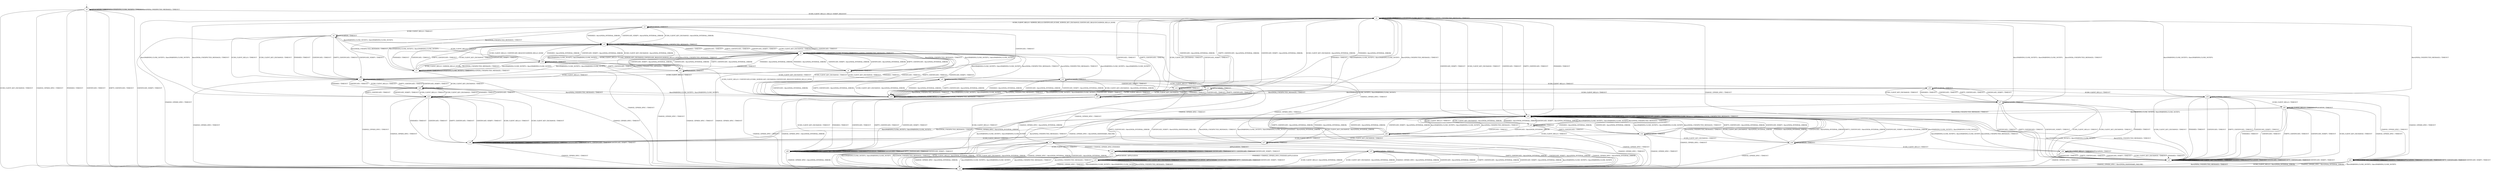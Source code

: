 digraph h6 {
s0 [label="s0"];
s1 [label="s1"];
s2 [label="s2"];
s3 [label="s3"];
s24 [label="s24"];
s4 [label="s4"];
s5 [label="s5"];
s6 [label="s6"];
s7 [label="s7"];
s25 [label="s25"];
s31 [label="s31"];
s8 [label="s8"];
s9 [label="s9"];
s17 [label="s17"];
s26 [label="s26"];
s32 [label="s32"];
s33 [label="s33"];
s38 [label="s38"];
s10 [label="s10"];
s11 [label="s11"];
s12 [label="s12"];
s20 [label="s20"];
s27 [label="s27"];
s34 [label="s34"];
s35 [label="s35"];
s13 [label="s13"];
s18 [label="s18"];
s19 [label="s19"];
s23 [label="s23"];
s36 [label="s36"];
s37 [label="s37"];
s14 [label="s14"];
s15 [label="s15"];
s21 [label="s21"];
s22 [label="s22"];
s28 [label="s28"];
s29 [label="s29"];
s30 [label="s30"];
s16 [label="s16"];
s0 -> s1 [label="ECDH_CLIENT_HELLO / HELLO_VERIFY_REQUEST"];
s0 -> s2 [label="ECDH_CLIENT_KEY_EXCHANGE / TIMEOUT"];
s0 -> s2 [label="CHANGE_CIPHER_SPEC / TIMEOUT"];
s0 -> s2 [label="FINISHED / TIMEOUT"];
s0 -> s0 [label="APPLICATION / TIMEOUT"];
s0 -> s2 [label="CERTIFICATE / TIMEOUT"];
s0 -> s2 [label="EMPTY_CERTIFICATE / TIMEOUT"];
s0 -> s2 [label="CERTIFICATE_VERIFY / TIMEOUT"];
s0 -> s0 [label="Alert(WARNING,CLOSE_NOTIFY) / TIMEOUT"];
s0 -> s0 [label="Alert(FATAL,UNEXPECTED_MESSAGE) / TIMEOUT"];
s1 -> s3 [label="ECDH_CLIENT_HELLO / SERVER_HELLO,CERTIFICATE,ECDHE_SERVER_KEY_EXCHANGE,CERTIFICATE_REQUEST,SERVER_HELLO_DONE"];
s1 -> s24 [label="ECDH_CLIENT_KEY_EXCHANGE / TIMEOUT"];
s1 -> s2 [label="CHANGE_CIPHER_SPEC / TIMEOUT"];
s1 -> s24 [label="FINISHED / TIMEOUT"];
s1 -> s1 [label="APPLICATION / TIMEOUT"];
s1 -> s24 [label="CERTIFICATE / TIMEOUT"];
s1 -> s24 [label="EMPTY_CERTIFICATE / TIMEOUT"];
s1 -> s24 [label="CERTIFICATE_VERIFY / TIMEOUT"];
s1 -> s1 [label="Alert(WARNING,CLOSE_NOTIFY) / TIMEOUT"];
s1 -> s1 [label="Alert(FATAL,UNEXPECTED_MESSAGE) / TIMEOUT"];
s2 -> s2 [label="ECDH_CLIENT_HELLO / TIMEOUT"];
s2 -> s2 [label="ECDH_CLIENT_KEY_EXCHANGE / TIMEOUT"];
s2 -> s2 [label="CHANGE_CIPHER_SPEC / TIMEOUT"];
s2 -> s2 [label="FINISHED / TIMEOUT"];
s2 -> s2 [label="APPLICATION / TIMEOUT"];
s2 -> s2 [label="CERTIFICATE / TIMEOUT"];
s2 -> s2 [label="EMPTY_CERTIFICATE / TIMEOUT"];
s2 -> s2 [label="CERTIFICATE_VERIFY / TIMEOUT"];
s2 -> s2 [label="Alert(WARNING,CLOSE_NOTIFY) / TIMEOUT"];
s2 -> s2 [label="Alert(FATAL,UNEXPECTED_MESSAGE) / TIMEOUT"];
s3 -> s4 [label="ECDH_CLIENT_HELLO / TIMEOUT"];
s3 -> s5 [label="ECDH_CLIENT_KEY_EXCHANGE / Alert(FATAL,INTERNAL_ERROR)"];
s3 -> s2 [label="CHANGE_CIPHER_SPEC / TIMEOUT"];
s3 -> s5 [label="FINISHED / Alert(FATAL,INTERNAL_ERROR)"];
s3 -> s3 [label="APPLICATION / TIMEOUT"];
s3 -> s6 [label="CERTIFICATE / TIMEOUT"];
s3 -> s31 [label="EMPTY_CERTIFICATE / TIMEOUT"];
s3 -> s5 [label="CERTIFICATE_VERIFY / Alert(FATAL,INTERNAL_ERROR)"];
s3 -> s7 [label="Alert(WARNING,CLOSE_NOTIFY) / Alert(WARNING,CLOSE_NOTIFY)"];
s3 -> s7 [label="Alert(FATAL,UNEXPECTED_MESSAGE) / TIMEOUT"];
s24 -> s25 [label="ECDH_CLIENT_HELLO / TIMEOUT"];
s24 -> s24 [label="ECDH_CLIENT_KEY_EXCHANGE / TIMEOUT"];
s24 -> s2 [label="CHANGE_CIPHER_SPEC / TIMEOUT"];
s24 -> s24 [label="FINISHED / TIMEOUT"];
s24 -> s24 [label="APPLICATION / TIMEOUT"];
s24 -> s24 [label="CERTIFICATE / TIMEOUT"];
s24 -> s24 [label="EMPTY_CERTIFICATE / TIMEOUT"];
s24 -> s24 [label="CERTIFICATE_VERIFY / TIMEOUT"];
s24 -> s24 [label="Alert(WARNING,CLOSE_NOTIFY) / TIMEOUT"];
s24 -> s24 [label="Alert(FATAL,UNEXPECTED_MESSAGE) / TIMEOUT"];
s4 -> s17 [label="ECDH_CLIENT_HELLO / TIMEOUT"];
s4 -> s17 [label="ECDH_CLIENT_KEY_EXCHANGE / TIMEOUT"];
s4 -> s2 [label="CHANGE_CIPHER_SPEC / TIMEOUT"];
s4 -> s17 [label="FINISHED / TIMEOUT"];
s4 -> s4 [label="APPLICATION / TIMEOUT"];
s4 -> s17 [label="CERTIFICATE / TIMEOUT"];
s4 -> s17 [label="EMPTY_CERTIFICATE / TIMEOUT"];
s4 -> s17 [label="CERTIFICATE_VERIFY / TIMEOUT"];
s4 -> s5 [label="Alert(WARNING,CLOSE_NOTIFY) / Alert(WARNING,CLOSE_NOTIFY)"];
s4 -> s5 [label="Alert(FATAL,UNEXPECTED_MESSAGE) / TIMEOUT"];
s5 -> s38 [label="ECDH_CLIENT_HELLO / CERTIFICATE_REQUEST,SERVER_HELLO_DONE"];
s5 -> s8 [label="ECDH_CLIENT_KEY_EXCHANGE / TIMEOUT"];
s5 -> s2 [label="CHANGE_CIPHER_SPEC / TIMEOUT"];
s5 -> s8 [label="FINISHED / TIMEOUT"];
s5 -> s5 [label="APPLICATION / TIMEOUT"];
s5 -> s8 [label="CERTIFICATE / TIMEOUT"];
s5 -> s8 [label="EMPTY_CERTIFICATE / TIMEOUT"];
s5 -> s8 [label="CERTIFICATE_VERIFY / TIMEOUT"];
s5 -> s5 [label="Alert(WARNING,CLOSE_NOTIFY) / TIMEOUT"];
s5 -> s5 [label="Alert(FATAL,UNEXPECTED_MESSAGE) / TIMEOUT"];
s6 -> s17 [label="ECDH_CLIENT_HELLO / TIMEOUT"];
s6 -> s9 [label="ECDH_CLIENT_KEY_EXCHANGE / TIMEOUT"];
s6 -> s2 [label="CHANGE_CIPHER_SPEC / TIMEOUT"];
s6 -> s8 [label="FINISHED / Alert(FATAL,INTERNAL_ERROR)"];
s6 -> s6 [label="APPLICATION / TIMEOUT"];
s6 -> s8 [label="CERTIFICATE / Alert(FATAL,INTERNAL_ERROR)"];
s6 -> s8 [label="EMPTY_CERTIFICATE / Alert(FATAL,INTERNAL_ERROR)"];
s6 -> s8 [label="CERTIFICATE_VERIFY / Alert(FATAL,INTERNAL_ERROR)"];
s6 -> s5 [label="Alert(WARNING,CLOSE_NOTIFY) / Alert(WARNING,CLOSE_NOTIFY)"];
s6 -> s5 [label="Alert(FATAL,UNEXPECTED_MESSAGE) / TIMEOUT"];
s7 -> s38 [label="ECDH_CLIENT_HELLO / SERVER_HELLO_DONE"];
s7 -> s5 [label="ECDH_CLIENT_KEY_EXCHANGE / TIMEOUT"];
s7 -> s2 [label="CHANGE_CIPHER_SPEC / TIMEOUT"];
s7 -> s5 [label="FINISHED / TIMEOUT"];
s7 -> s7 [label="APPLICATION / TIMEOUT"];
s7 -> s5 [label="CERTIFICATE / TIMEOUT"];
s7 -> s5 [label="EMPTY_CERTIFICATE / TIMEOUT"];
s7 -> s5 [label="CERTIFICATE_VERIFY / TIMEOUT"];
s7 -> s7 [label="Alert(WARNING,CLOSE_NOTIFY) / TIMEOUT"];
s7 -> s7 [label="Alert(FATAL,UNEXPECTED_MESSAGE) / TIMEOUT"];
s25 -> s30 [label="ECDH_CLIENT_HELLO / TIMEOUT"];
s25 -> s24 [label="ECDH_CLIENT_KEY_EXCHANGE / Alert(FATAL,INTERNAL_ERROR)"];
s25 -> s2 [label="CHANGE_CIPHER_SPEC / TIMEOUT"];
s25 -> s24 [label="FINISHED / Alert(FATAL,INTERNAL_ERROR)"];
s25 -> s25 [label="APPLICATION / TIMEOUT"];
s25 -> s26 [label="CERTIFICATE / TIMEOUT"];
s25 -> s32 [label="EMPTY_CERTIFICATE / TIMEOUT"];
s25 -> s24 [label="CERTIFICATE_VERIFY / Alert(FATAL,INTERNAL_ERROR)"];
s25 -> s24 [label="Alert(WARNING,CLOSE_NOTIFY) / Alert(WARNING,CLOSE_NOTIFY)"];
s25 -> s24 [label="Alert(FATAL,UNEXPECTED_MESSAGE) / TIMEOUT"];
s31 -> s17 [label="ECDH_CLIENT_HELLO / TIMEOUT"];
s31 -> s33 [label="ECDH_CLIENT_KEY_EXCHANGE / TIMEOUT"];
s31 -> s2 [label="CHANGE_CIPHER_SPEC / TIMEOUT"];
s31 -> s8 [label="FINISHED / Alert(FATAL,INTERNAL_ERROR)"];
s31 -> s31 [label="APPLICATION / TIMEOUT"];
s31 -> s8 [label="CERTIFICATE / Alert(FATAL,INTERNAL_ERROR)"];
s31 -> s8 [label="EMPTY_CERTIFICATE / Alert(FATAL,INTERNAL_ERROR)"];
s31 -> s8 [label="CERTIFICATE_VERIFY / Alert(FATAL,INTERNAL_ERROR)"];
s31 -> s5 [label="Alert(WARNING,CLOSE_NOTIFY) / Alert(WARNING,CLOSE_NOTIFY)"];
s31 -> s5 [label="Alert(FATAL,UNEXPECTED_MESSAGE) / TIMEOUT"];
s8 -> s38 [label="ECDH_CLIENT_HELLO / ECDHE_SERVER_KEY_EXCHANGE,CERTIFICATE_REQUEST,SERVER_HELLO_DONE"];
s8 -> s10 [label="ECDH_CLIENT_KEY_EXCHANGE / TIMEOUT"];
s8 -> s2 [label="CHANGE_CIPHER_SPEC / TIMEOUT"];
s8 -> s10 [label="FINISHED / TIMEOUT"];
s8 -> s8 [label="APPLICATION / TIMEOUT"];
s8 -> s10 [label="CERTIFICATE / TIMEOUT"];
s8 -> s10 [label="EMPTY_CERTIFICATE / TIMEOUT"];
s8 -> s10 [label="CERTIFICATE_VERIFY / TIMEOUT"];
s8 -> s8 [label="Alert(WARNING,CLOSE_NOTIFY) / TIMEOUT"];
s8 -> s8 [label="Alert(FATAL,UNEXPECTED_MESSAGE) / TIMEOUT"];
s9 -> s11 [label="ECDH_CLIENT_HELLO / TIMEOUT"];
s9 -> s10 [label="ECDH_CLIENT_KEY_EXCHANGE / Alert(FATAL,INTERNAL_ERROR)"];
s9 -> s2 [label="CHANGE_CIPHER_SPEC / Alert(FATAL,INTERNAL_ERROR)"];
s9 -> s10 [label="FINISHED / Alert(FATAL,INTERNAL_ERROR)"];
s9 -> s9 [label="APPLICATION / TIMEOUT"];
s9 -> s10 [label="CERTIFICATE / Alert(FATAL,INTERNAL_ERROR)"];
s9 -> s10 [label="EMPTY_CERTIFICATE / Alert(FATAL,INTERNAL_ERROR)"];
s9 -> s12 [label="CERTIFICATE_VERIFY / TIMEOUT"];
s9 -> s8 [label="Alert(WARNING,CLOSE_NOTIFY) / Alert(WARNING,CLOSE_NOTIFY)"];
s9 -> s8 [label="Alert(FATAL,UNEXPECTED_MESSAGE) / TIMEOUT"];
s17 -> s20 [label="ECDH_CLIENT_HELLO / TIMEOUT"];
s17 -> s20 [label="ECDH_CLIENT_KEY_EXCHANGE / TIMEOUT"];
s17 -> s2 [label="CHANGE_CIPHER_SPEC / TIMEOUT"];
s17 -> s20 [label="FINISHED / TIMEOUT"];
s17 -> s17 [label="APPLICATION / TIMEOUT"];
s17 -> s20 [label="CERTIFICATE / TIMEOUT"];
s17 -> s20 [label="EMPTY_CERTIFICATE / TIMEOUT"];
s17 -> s20 [label="CERTIFICATE_VERIFY / TIMEOUT"];
s17 -> s8 [label="Alert(WARNING,CLOSE_NOTIFY) / Alert(WARNING,CLOSE_NOTIFY)"];
s17 -> s8 [label="Alert(FATAL,UNEXPECTED_MESSAGE) / TIMEOUT"];
s26 -> s30 [label="ECDH_CLIENT_HELLO / TIMEOUT"];
s26 -> s27 [label="ECDH_CLIENT_KEY_EXCHANGE / TIMEOUT"];
s26 -> s2 [label="CHANGE_CIPHER_SPEC / TIMEOUT"];
s26 -> s24 [label="FINISHED / Alert(FATAL,INTERNAL_ERROR)"];
s26 -> s26 [label="APPLICATION / TIMEOUT"];
s26 -> s24 [label="CERTIFICATE / Alert(FATAL,INTERNAL_ERROR)"];
s26 -> s24 [label="EMPTY_CERTIFICATE / Alert(FATAL,INTERNAL_ERROR)"];
s26 -> s24 [label="CERTIFICATE_VERIFY / Alert(FATAL,INTERNAL_ERROR)"];
s26 -> s24 [label="Alert(WARNING,CLOSE_NOTIFY) / Alert(WARNING,CLOSE_NOTIFY)"];
s26 -> s24 [label="Alert(FATAL,UNEXPECTED_MESSAGE) / TIMEOUT"];
s32 -> s30 [label="ECDH_CLIENT_HELLO / TIMEOUT"];
s32 -> s34 [label="ECDH_CLIENT_KEY_EXCHANGE / TIMEOUT"];
s32 -> s2 [label="CHANGE_CIPHER_SPEC / TIMEOUT"];
s32 -> s24 [label="FINISHED / Alert(FATAL,INTERNAL_ERROR)"];
s32 -> s32 [label="APPLICATION / TIMEOUT"];
s32 -> s24 [label="CERTIFICATE / Alert(FATAL,INTERNAL_ERROR)"];
s32 -> s24 [label="EMPTY_CERTIFICATE / Alert(FATAL,INTERNAL_ERROR)"];
s32 -> s24 [label="CERTIFICATE_VERIFY / Alert(FATAL,INTERNAL_ERROR)"];
s32 -> s24 [label="Alert(WARNING,CLOSE_NOTIFY) / Alert(WARNING,CLOSE_NOTIFY)"];
s32 -> s24 [label="Alert(FATAL,UNEXPECTED_MESSAGE) / TIMEOUT"];
s33 -> s35 [label="ECDH_CLIENT_HELLO / TIMEOUT"];
s33 -> s10 [label="ECDH_CLIENT_KEY_EXCHANGE / Alert(FATAL,INTERNAL_ERROR)"];
s33 -> s13 [label="CHANGE_CIPHER_SPEC / TIMEOUT"];
s33 -> s10 [label="FINISHED / Alert(FATAL,INTERNAL_ERROR)"];
s33 -> s33 [label="APPLICATION / TIMEOUT"];
s33 -> s10 [label="CERTIFICATE / Alert(FATAL,INTERNAL_ERROR)"];
s33 -> s10 [label="EMPTY_CERTIFICATE / Alert(FATAL,INTERNAL_ERROR)"];
s33 -> s10 [label="CERTIFICATE_VERIFY / Alert(FATAL,INTERNAL_ERROR)"];
s33 -> s8 [label="Alert(WARNING,CLOSE_NOTIFY) / Alert(WARNING,CLOSE_NOTIFY)"];
s33 -> s8 [label="Alert(FATAL,UNEXPECTED_MESSAGE) / TIMEOUT"];
s38 -> s4 [label="ECDH_CLIENT_HELLO / TIMEOUT"];
s38 -> s5 [label="ECDH_CLIENT_KEY_EXCHANGE / Alert(FATAL,INTERNAL_ERROR)"];
s38 -> s2 [label="CHANGE_CIPHER_SPEC / TIMEOUT"];
s38 -> s5 [label="FINISHED / Alert(FATAL,INTERNAL_ERROR)"];
s38 -> s38 [label="APPLICATION / TIMEOUT"];
s38 -> s6 [label="CERTIFICATE / TIMEOUT"];
s38 -> s31 [label="EMPTY_CERTIFICATE / TIMEOUT"];
s38 -> s5 [label="CERTIFICATE_VERIFY / Alert(FATAL,INTERNAL_ERROR)"];
s38 -> s7 [label="Alert(WARNING,CLOSE_NOTIFY) / Alert(WARNING,CLOSE_NOTIFY)"];
s38 -> s7 [label="Alert(FATAL,UNEXPECTED_MESSAGE) / TIMEOUT"];
s10 -> s38 [label="ECDH_CLIENT_HELLO / CERTIFICATE,ECDHE_SERVER_KEY_EXCHANGE,CERTIFICATE_REQUEST,SERVER_HELLO_DONE"];
s10 -> s1 [label="ECDH_CLIENT_KEY_EXCHANGE / TIMEOUT"];
s10 -> s2 [label="CHANGE_CIPHER_SPEC / TIMEOUT"];
s10 -> s1 [label="FINISHED / TIMEOUT"];
s10 -> s10 [label="APPLICATION / TIMEOUT"];
s10 -> s1 [label="CERTIFICATE / TIMEOUT"];
s10 -> s1 [label="EMPTY_CERTIFICATE / TIMEOUT"];
s10 -> s1 [label="CERTIFICATE_VERIFY / TIMEOUT"];
s10 -> s10 [label="Alert(WARNING,CLOSE_NOTIFY) / TIMEOUT"];
s10 -> s10 [label="Alert(FATAL,UNEXPECTED_MESSAGE) / TIMEOUT"];
s11 -> s18 [label="ECDH_CLIENT_HELLO / TIMEOUT"];
s11 -> s18 [label="ECDH_CLIENT_KEY_EXCHANGE / TIMEOUT"];
s11 -> s2 [label="CHANGE_CIPHER_SPEC / Alert(FATAL,INTERNAL_ERROR)"];
s11 -> s18 [label="FINISHED / TIMEOUT"];
s11 -> s11 [label="APPLICATION / TIMEOUT"];
s11 -> s18 [label="CERTIFICATE / TIMEOUT"];
s11 -> s18 [label="EMPTY_CERTIFICATE / TIMEOUT"];
s11 -> s18 [label="CERTIFICATE_VERIFY / TIMEOUT"];
s11 -> s10 [label="Alert(WARNING,CLOSE_NOTIFY) / Alert(WARNING,CLOSE_NOTIFY)"];
s11 -> s10 [label="Alert(FATAL,UNEXPECTED_MESSAGE) / TIMEOUT"];
s12 -> s19 [label="ECDH_CLIENT_HELLO / TIMEOUT"];
s12 -> s1 [label="ECDH_CLIENT_KEY_EXCHANGE / Alert(FATAL,INTERNAL_ERROR)"];
s12 -> s13 [label="CHANGE_CIPHER_SPEC / TIMEOUT"];
s12 -> s1 [label="FINISHED / Alert(FATAL,INTERNAL_ERROR)"];
s12 -> s12 [label="APPLICATION / TIMEOUT"];
s12 -> s1 [label="CERTIFICATE / Alert(FATAL,INTERNAL_ERROR)"];
s12 -> s1 [label="EMPTY_CERTIFICATE / Alert(FATAL,INTERNAL_ERROR)"];
s12 -> s1 [label="CERTIFICATE_VERIFY / Alert(FATAL,INTERNAL_ERROR)"];
s12 -> s10 [label="Alert(WARNING,CLOSE_NOTIFY) / Alert(WARNING,CLOSE_NOTIFY)"];
s12 -> s10 [label="Alert(FATAL,UNEXPECTED_MESSAGE) / TIMEOUT"];
s20 -> s23 [label="ECDH_CLIENT_HELLO / TIMEOUT"];
s20 -> s23 [label="ECDH_CLIENT_KEY_EXCHANGE / TIMEOUT"];
s20 -> s2 [label="CHANGE_CIPHER_SPEC / TIMEOUT"];
s20 -> s23 [label="FINISHED / TIMEOUT"];
s20 -> s20 [label="APPLICATION / TIMEOUT"];
s20 -> s23 [label="CERTIFICATE / TIMEOUT"];
s20 -> s23 [label="EMPTY_CERTIFICATE / TIMEOUT"];
s20 -> s23 [label="CERTIFICATE_VERIFY / TIMEOUT"];
s20 -> s10 [label="Alert(WARNING,CLOSE_NOTIFY) / Alert(WARNING,CLOSE_NOTIFY)"];
s20 -> s10 [label="Alert(FATAL,UNEXPECTED_MESSAGE) / TIMEOUT"];
s27 -> s28 [label="ECDH_CLIENT_HELLO / TIMEOUT"];
s27 -> s24 [label="ECDH_CLIENT_KEY_EXCHANGE / Alert(FATAL,INTERNAL_ERROR)"];
s27 -> s2 [label="CHANGE_CIPHER_SPEC / Alert(FATAL,INTERNAL_ERROR)"];
s27 -> s24 [label="FINISHED / Alert(FATAL,INTERNAL_ERROR)"];
s27 -> s27 [label="APPLICATION / TIMEOUT"];
s27 -> s24 [label="CERTIFICATE / Alert(FATAL,INTERNAL_ERROR)"];
s27 -> s24 [label="EMPTY_CERTIFICATE / Alert(FATAL,INTERNAL_ERROR)"];
s27 -> s24 [label="CERTIFICATE_VERIFY / Alert(FATAL,HANDSHAKE_FAILURE)"];
s27 -> s24 [label="Alert(WARNING,CLOSE_NOTIFY) / Alert(WARNING,CLOSE_NOTIFY)"];
s27 -> s24 [label="Alert(FATAL,UNEXPECTED_MESSAGE) / TIMEOUT"];
s34 -> s36 [label="ECDH_CLIENT_HELLO / TIMEOUT"];
s34 -> s24 [label="ECDH_CLIENT_KEY_EXCHANGE / Alert(FATAL,INTERNAL_ERROR)"];
s34 -> s2 [label="CHANGE_CIPHER_SPEC / TIMEOUT"];
s34 -> s24 [label="FINISHED / Alert(FATAL,INTERNAL_ERROR)"];
s34 -> s34 [label="APPLICATION / TIMEOUT"];
s34 -> s24 [label="CERTIFICATE / Alert(FATAL,INTERNAL_ERROR)"];
s34 -> s24 [label="EMPTY_CERTIFICATE / Alert(FATAL,INTERNAL_ERROR)"];
s34 -> s24 [label="CERTIFICATE_VERIFY / Alert(FATAL,INTERNAL_ERROR)"];
s34 -> s24 [label="Alert(WARNING,CLOSE_NOTIFY) / Alert(WARNING,CLOSE_NOTIFY)"];
s34 -> s24 [label="Alert(FATAL,UNEXPECTED_MESSAGE) / TIMEOUT"];
s35 -> s19 [label="ECDH_CLIENT_HELLO / TIMEOUT"];
s35 -> s37 [label="ECDH_CLIENT_KEY_EXCHANGE / TIMEOUT"];
s35 -> s22 [label="CHANGE_CIPHER_SPEC / TIMEOUT"];
s35 -> s37 [label="FINISHED / TIMEOUT"];
s35 -> s35 [label="APPLICATION / TIMEOUT"];
s35 -> s37 [label="CERTIFICATE / TIMEOUT"];
s35 -> s37 [label="EMPTY_CERTIFICATE / TIMEOUT"];
s35 -> s37 [label="CERTIFICATE_VERIFY / TIMEOUT"];
s35 -> s10 [label="Alert(WARNING,CLOSE_NOTIFY) / Alert(WARNING,CLOSE_NOTIFY)"];
s35 -> s10 [label="Alert(FATAL,UNEXPECTED_MESSAGE) / TIMEOUT"];
s13 -> s2 [label="ECDH_CLIENT_HELLO / Alert(FATAL,INTERNAL_ERROR)"];
s13 -> s2 [label="ECDH_CLIENT_KEY_EXCHANGE / Alert(FATAL,INTERNAL_ERROR)"];
s13 -> s2 [label="CHANGE_CIPHER_SPEC / Alert(FATAL,INTERNAL_ERROR)"];
s13 -> s14 [label="FINISHED / CHANGE_CIPHER_SPEC,FINISHED"];
s13 -> s15 [label="APPLICATION / TIMEOUT"];
s13 -> s2 [label="CERTIFICATE / Alert(FATAL,INTERNAL_ERROR)"];
s13 -> s2 [label="EMPTY_CERTIFICATE / Alert(FATAL,INTERNAL_ERROR)"];
s13 -> s2 [label="CERTIFICATE_VERIFY / Alert(FATAL,INTERNAL_ERROR)"];
s13 -> s2 [label="Alert(WARNING,CLOSE_NOTIFY) / Alert(WARNING,CLOSE_NOTIFY)"];
s13 -> s2 [label="Alert(FATAL,UNEXPECTED_MESSAGE) / TIMEOUT"];
s18 -> s28 [label="ECDH_CLIENT_HELLO / TIMEOUT"];
s18 -> s28 [label="ECDH_CLIENT_KEY_EXCHANGE / TIMEOUT"];
s18 -> s2 [label="CHANGE_CIPHER_SPEC / Alert(FATAL,INTERNAL_ERROR)"];
s18 -> s28 [label="FINISHED / TIMEOUT"];
s18 -> s18 [label="APPLICATION / TIMEOUT"];
s18 -> s28 [label="CERTIFICATE / TIMEOUT"];
s18 -> s28 [label="EMPTY_CERTIFICATE / TIMEOUT"];
s18 -> s28 [label="CERTIFICATE_VERIFY / TIMEOUT"];
s18 -> s1 [label="Alert(WARNING,CLOSE_NOTIFY) / Alert(WARNING,CLOSE_NOTIFY)"];
s18 -> s1 [label="Alert(FATAL,UNEXPECTED_MESSAGE) / TIMEOUT"];
s19 -> s29 [label="ECDH_CLIENT_HELLO / TIMEOUT"];
s19 -> s21 [label="ECDH_CLIENT_KEY_EXCHANGE / TIMEOUT"];
s19 -> s22 [label="CHANGE_CIPHER_SPEC / TIMEOUT"];
s19 -> s21 [label="FINISHED / TIMEOUT"];
s19 -> s19 [label="APPLICATION / TIMEOUT"];
s19 -> s21 [label="CERTIFICATE / TIMEOUT"];
s19 -> s21 [label="EMPTY_CERTIFICATE / TIMEOUT"];
s19 -> s21 [label="CERTIFICATE_VERIFY / TIMEOUT"];
s19 -> s1 [label="Alert(WARNING,CLOSE_NOTIFY) / Alert(WARNING,CLOSE_NOTIFY)"];
s19 -> s1 [label="Alert(FATAL,UNEXPECTED_MESSAGE) / TIMEOUT"];
s23 -> s30 [label="ECDH_CLIENT_HELLO / TIMEOUT"];
s23 -> s30 [label="ECDH_CLIENT_KEY_EXCHANGE / TIMEOUT"];
s23 -> s2 [label="CHANGE_CIPHER_SPEC / TIMEOUT"];
s23 -> s30 [label="FINISHED / TIMEOUT"];
s23 -> s23 [label="APPLICATION / TIMEOUT"];
s23 -> s30 [label="CERTIFICATE / TIMEOUT"];
s23 -> s30 [label="EMPTY_CERTIFICATE / TIMEOUT"];
s23 -> s30 [label="CERTIFICATE_VERIFY / TIMEOUT"];
s23 -> s1 [label="Alert(WARNING,CLOSE_NOTIFY) / Alert(WARNING,CLOSE_NOTIFY)"];
s23 -> s1 [label="Alert(FATAL,UNEXPECTED_MESSAGE) / TIMEOUT"];
s36 -> s36 [label="ECDH_CLIENT_HELLO / TIMEOUT"];
s36 -> s21 [label="ECDH_CLIENT_KEY_EXCHANGE / TIMEOUT"];
s36 -> s2 [label="CHANGE_CIPHER_SPEC / TIMEOUT"];
s36 -> s21 [label="FINISHED / TIMEOUT"];
s36 -> s36 [label="APPLICATION / TIMEOUT"];
s36 -> s21 [label="CERTIFICATE / TIMEOUT"];
s36 -> s21 [label="EMPTY_CERTIFICATE / TIMEOUT"];
s36 -> s21 [label="CERTIFICATE_VERIFY / TIMEOUT"];
s36 -> s24 [label="Alert(WARNING,CLOSE_NOTIFY) / Alert(WARNING,CLOSE_NOTIFY)"];
s36 -> s24 [label="Alert(FATAL,UNEXPECTED_MESSAGE) / TIMEOUT"];
s37 -> s21 [label="ECDH_CLIENT_HELLO / TIMEOUT"];
s37 -> s21 [label="ECDH_CLIENT_KEY_EXCHANGE / TIMEOUT"];
s37 -> s2 [label="CHANGE_CIPHER_SPEC / Alert(FATAL,HANDSHAKE_FAILURE)"];
s37 -> s21 [label="FINISHED / TIMEOUT"];
s37 -> s37 [label="APPLICATION / TIMEOUT"];
s37 -> s21 [label="CERTIFICATE / TIMEOUT"];
s37 -> s21 [label="EMPTY_CERTIFICATE / TIMEOUT"];
s37 -> s21 [label="CERTIFICATE_VERIFY / TIMEOUT"];
s37 -> s1 [label="Alert(WARNING,CLOSE_NOTIFY) / Alert(WARNING,CLOSE_NOTIFY)"];
s37 -> s1 [label="Alert(FATAL,UNEXPECTED_MESSAGE) / TIMEOUT"];
s14 -> s14 [label="ECDH_CLIENT_HELLO / Alert(WARNING,NO_RENEGOTIATION)"];
s14 -> s14 [label="ECDH_CLIENT_KEY_EXCHANGE / TIMEOUT"];
s14 -> s2 [label="CHANGE_CIPHER_SPEC / Alert(FATAL,INTERNAL_ERROR)"];
s14 -> s14 [label="FINISHED / TIMEOUT"];
s14 -> s16 [label="APPLICATION / APPLICATION"];
s14 -> s14 [label="CERTIFICATE / TIMEOUT"];
s14 -> s14 [label="EMPTY_CERTIFICATE / TIMEOUT"];
s14 -> s14 [label="CERTIFICATE_VERIFY / TIMEOUT"];
s14 -> s2 [label="Alert(WARNING,CLOSE_NOTIFY) / Alert(WARNING,CLOSE_NOTIFY)"];
s14 -> s2 [label="Alert(FATAL,UNEXPECTED_MESSAGE) / TIMEOUT"];
s15 -> s2 [label="ECDH_CLIENT_HELLO / Alert(FATAL,INTERNAL_ERROR)"];
s15 -> s2 [label="ECDH_CLIENT_KEY_EXCHANGE / Alert(FATAL,INTERNAL_ERROR)"];
s15 -> s2 [label="CHANGE_CIPHER_SPEC / Alert(FATAL,INTERNAL_ERROR)"];
s15 -> s16 [label="FINISHED / CHANGE_CIPHER_SPEC,FINISHED,APPLICATION"];
s15 -> s15 [label="APPLICATION / TIMEOUT"];
s15 -> s2 [label="CERTIFICATE / Alert(FATAL,INTERNAL_ERROR)"];
s15 -> s2 [label="EMPTY_CERTIFICATE / Alert(FATAL,INTERNAL_ERROR)"];
s15 -> s2 [label="CERTIFICATE_VERIFY / Alert(FATAL,INTERNAL_ERROR)"];
s15 -> s2 [label="Alert(WARNING,CLOSE_NOTIFY) / Alert(WARNING,CLOSE_NOTIFY)"];
s15 -> s2 [label="Alert(FATAL,UNEXPECTED_MESSAGE) / TIMEOUT"];
s21 -> s21 [label="ECDH_CLIENT_HELLO / TIMEOUT"];
s21 -> s21 [label="ECDH_CLIENT_KEY_EXCHANGE / TIMEOUT"];
s21 -> s2 [label="CHANGE_CIPHER_SPEC / Alert(FATAL,HANDSHAKE_FAILURE)"];
s21 -> s21 [label="FINISHED / TIMEOUT"];
s21 -> s21 [label="APPLICATION / TIMEOUT"];
s21 -> s21 [label="CERTIFICATE / TIMEOUT"];
s21 -> s21 [label="EMPTY_CERTIFICATE / TIMEOUT"];
s21 -> s21 [label="CERTIFICATE_VERIFY / TIMEOUT"];
s21 -> s24 [label="Alert(WARNING,CLOSE_NOTIFY) / Alert(WARNING,CLOSE_NOTIFY)"];
s21 -> s24 [label="Alert(FATAL,UNEXPECTED_MESSAGE) / TIMEOUT"];
s22 -> s2 [label="ECDH_CLIENT_HELLO / Alert(FATAL,INTERNAL_ERROR)"];
s22 -> s22 [label="ECDH_CLIENT_KEY_EXCHANGE / TIMEOUT"];
s22 -> s2 [label="CHANGE_CIPHER_SPEC / Alert(FATAL,INTERNAL_ERROR)"];
s22 -> s22 [label="FINISHED / TIMEOUT"];
s22 -> s22 [label="APPLICATION / TIMEOUT"];
s22 -> s22 [label="CERTIFICATE / TIMEOUT"];
s22 -> s22 [label="EMPTY_CERTIFICATE / TIMEOUT"];
s22 -> s22 [label="CERTIFICATE_VERIFY / TIMEOUT"];
s22 -> s2 [label="Alert(WARNING,CLOSE_NOTIFY) / Alert(WARNING,CLOSE_NOTIFY)"];
s22 -> s2 [label="Alert(FATAL,UNEXPECTED_MESSAGE) / TIMEOUT"];
s28 -> s28 [label="ECDH_CLIENT_HELLO / TIMEOUT"];
s28 -> s28 [label="ECDH_CLIENT_KEY_EXCHANGE / TIMEOUT"];
s28 -> s2 [label="CHANGE_CIPHER_SPEC / Alert(FATAL,INTERNAL_ERROR)"];
s28 -> s28 [label="FINISHED / TIMEOUT"];
s28 -> s28 [label="APPLICATION / TIMEOUT"];
s28 -> s28 [label="CERTIFICATE / TIMEOUT"];
s28 -> s28 [label="EMPTY_CERTIFICATE / TIMEOUT"];
s28 -> s28 [label="CERTIFICATE_VERIFY / TIMEOUT"];
s28 -> s24 [label="Alert(WARNING,CLOSE_NOTIFY) / Alert(WARNING,CLOSE_NOTIFY)"];
s28 -> s24 [label="Alert(FATAL,UNEXPECTED_MESSAGE) / TIMEOUT"];
s29 -> s29 [label="ECDH_CLIENT_HELLO / TIMEOUT"];
s29 -> s21 [label="ECDH_CLIENT_KEY_EXCHANGE / TIMEOUT"];
s29 -> s22 [label="CHANGE_CIPHER_SPEC / TIMEOUT"];
s29 -> s21 [label="FINISHED / TIMEOUT"];
s29 -> s29 [label="APPLICATION / TIMEOUT"];
s29 -> s21 [label="CERTIFICATE / TIMEOUT"];
s29 -> s21 [label="EMPTY_CERTIFICATE / TIMEOUT"];
s29 -> s21 [label="CERTIFICATE_VERIFY / TIMEOUT"];
s29 -> s24 [label="Alert(WARNING,CLOSE_NOTIFY) / Alert(WARNING,CLOSE_NOTIFY)"];
s29 -> s24 [label="Alert(FATAL,UNEXPECTED_MESSAGE) / TIMEOUT"];
s30 -> s30 [label="ECDH_CLIENT_HELLO / TIMEOUT"];
s30 -> s30 [label="ECDH_CLIENT_KEY_EXCHANGE / TIMEOUT"];
s30 -> s2 [label="CHANGE_CIPHER_SPEC / TIMEOUT"];
s30 -> s30 [label="FINISHED / TIMEOUT"];
s30 -> s30 [label="APPLICATION / TIMEOUT"];
s30 -> s30 [label="CERTIFICATE / TIMEOUT"];
s30 -> s30 [label="EMPTY_CERTIFICATE / TIMEOUT"];
s30 -> s30 [label="CERTIFICATE_VERIFY / TIMEOUT"];
s30 -> s24 [label="Alert(WARNING,CLOSE_NOTIFY) / Alert(WARNING,CLOSE_NOTIFY)"];
s30 -> s24 [label="Alert(FATAL,UNEXPECTED_MESSAGE) / TIMEOUT"];
s16 -> s16 [label="ECDH_CLIENT_HELLO / Alert(WARNING,NO_RENEGOTIATION)"];
s16 -> s16 [label="ECDH_CLIENT_KEY_EXCHANGE / TIMEOUT"];
s16 -> s2 [label="CHANGE_CIPHER_SPEC / TIMEOUT"];
s16 -> s16 [label="FINISHED / TIMEOUT"];
s16 -> s16 [label="APPLICATION / APPLICATION"];
s16 -> s16 [label="CERTIFICATE / TIMEOUT"];
s16 -> s16 [label="EMPTY_CERTIFICATE / TIMEOUT"];
s16 -> s16 [label="CERTIFICATE_VERIFY / TIMEOUT"];
s16 -> s2 [label="Alert(WARNING,CLOSE_NOTIFY) / Alert(WARNING,CLOSE_NOTIFY)"];
s16 -> s2 [label="Alert(FATAL,UNEXPECTED_MESSAGE) / TIMEOUT"];
__start0 [shape=none, label=""];
__start0 -> s0 [label=""];
}
